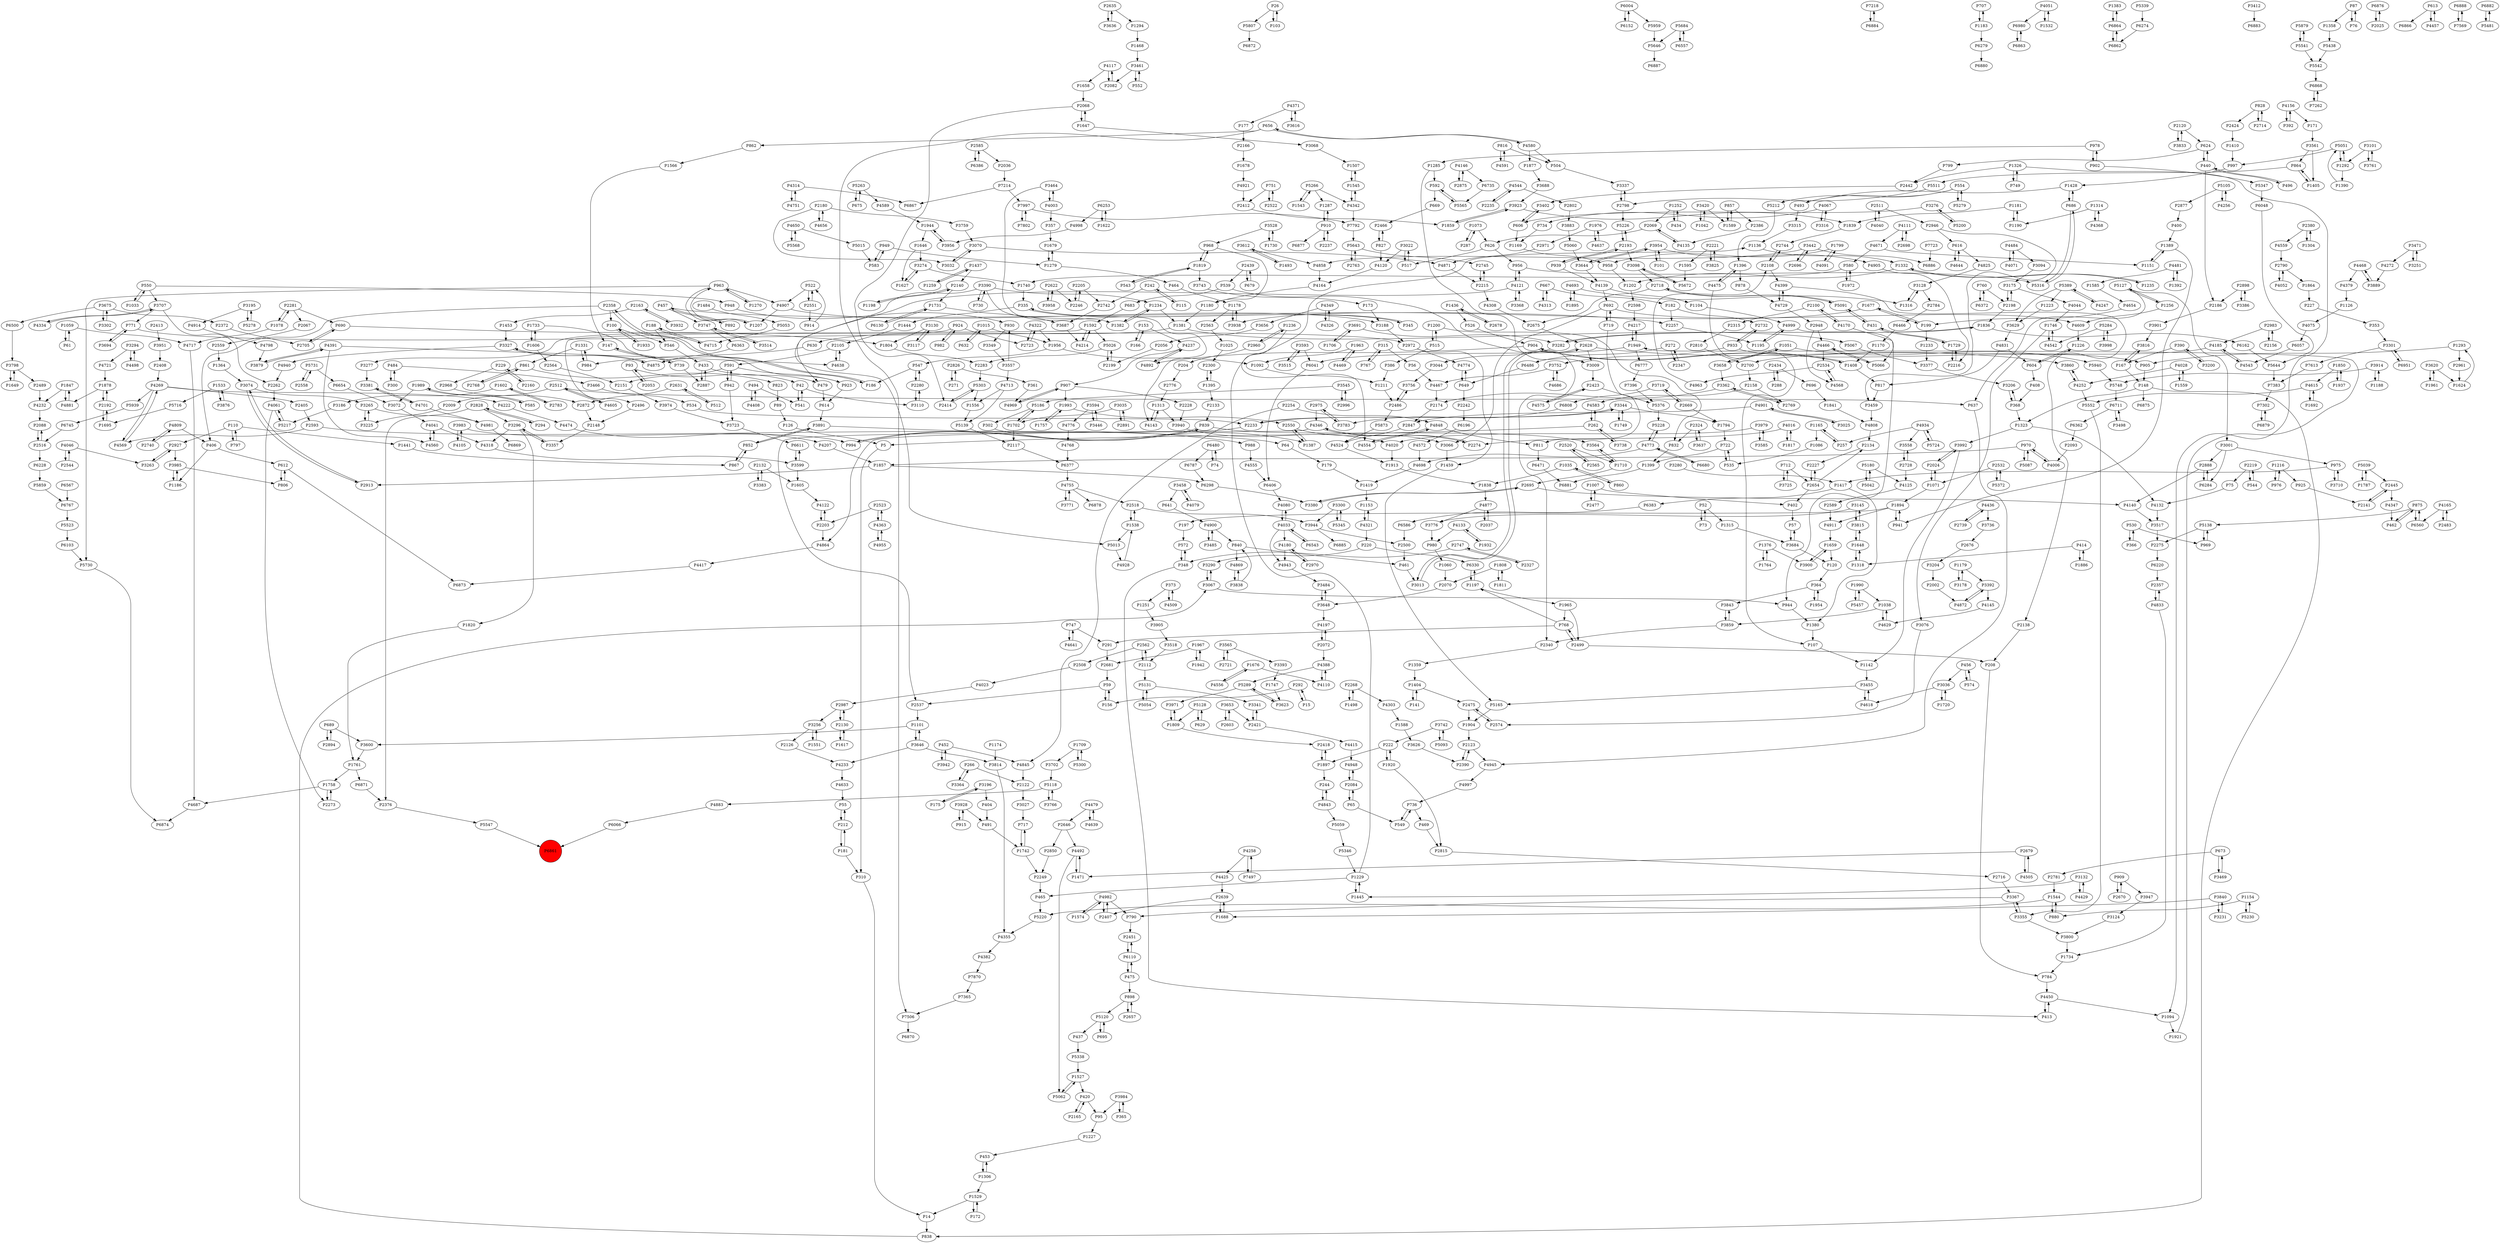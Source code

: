 digraph {
	P1428 -> P493
	P2442 -> P3402
	P1287 -> P910
	P4877 -> P2037
	P2072 -> P4197
	P2358 -> P100
	P3761 -> P3101
	P1709 -> P5300
	P1007 -> P2477
	P2358 -> P406
	P3196 -> P404
	P4143 -> P1313
	P3992 -> P2024
	P2961 -> P1624
	P1559 -> P4028
	P504 -> P3337
	P89 -> P126
	P4466 -> P5066
	P5568 -> P4650
	P3175 -> P2198
	P1007 -> P402
	P839 -> P994
	P1376 -> P1764
	P2523 -> P2203
	P4033 -> P4180
	P4197 -> P2072
	P2002 -> P4872
	P1252 -> P434
	P3702 -> P5118
	P14 -> P838
	P768 -> P1197
	P4020 -> P1913
	P1436 -> P526
	P3974 -> P3723
	P2728 -> P4125
	P3648 -> P4197
	P26 -> P5807
	P4140 -> P3517
	P4871 -> P2215
	P5062 -> P1527
	P1059 -> P61
	P4544 -> P2802
	P4222 -> P4474
	P2108 -> P4399
	P3302 -> P3675
	P534 -> P2233
	P1894 -> P197
	P335 -> P1444
	P1993 -> P1757
	P2669 -> P1794
	P3464 -> P4003
	P1731 -> P6130
	P1809 -> P2418
	P420 -> P2165
	P5087 -> P970
	P1404 -> P141
	P4715 -> P188
	P939 -> P4139
	P6767 -> P5523
	P4117 -> P1658
	P1897 -> P2418
	P898 -> P2657
	P6298 -> P3380
	P1877 -> P3688
	P457 -> P3747
	P2646 -> P2850
	P827 -> P2466
	P2551 -> P914
	P2423 -> P5376
	P2888 -> P6284
	P2281 -> P2067
	P1605 -> P4122
	P4755 -> P3771
	P1498 -> P2268
	P1841 -> P4808
	P1878 -> P2192
	P3274 -> P1627
	P4349 -> P4326
	P768 -> P2499
	P686 -> P5316
	P1710 -> P2695
	P3766 -> P5118
	P5131 -> P5054
	P4650 -> P5568
	P4997 -> P736
	P4052 -> P2790
	P6363 -> P4875
	P7383 -> P7302
	P4347 -> P462
	P3942 -> P452
	P4575 -> P2423
	P1622 -> P6253
	P1734 -> P784
	P2698 -> P4111
	P4505 -> P2679
	P1256 -> P4609
	P5716 -> P1695
	P4481 -> P1392
	P220 -> P3290
	P4798 -> P3879
	P390 -> P167
	P857 -> P2386
	P994 -> P839
	P592 -> P669
	P100 -> P1933
	P626 -> P956
	P2565 -> P2520
	P2946 -> P3459
	P3327 -> P4940
	P2268 -> P1498
	P2340 -> P1359
	P2280 -> P547
	P3442 -> P4858
	P5523 -> P6103
	P4474 -> P4207
	P1259 -> P1437
	P4943 -> P3484
	P1200 -> P832
	P272 -> P6486
	P4524 -> P1913
	P3742 -> P5093
	P6586 -> P2500
	P4934 -> P3558
	P949 -> P1279
	P2739 -> P4436
	P3265 -> P3225
	P2445 -> P2141
	P6004 -> P6152
	P1316 -> P3128
	P630 -> P984
	P3455 -> P5165
	P4363 -> P2523
	P1857 -> P6298
	P904 -> P1408
	P3688 -> P3923
	P4492 -> P1471
	P6103 -> P5730
	P3390 -> P5013
	P3251 -> P3471
	P357 -> P1679
	P3101 -> P3761
	P1659 -> P3900
	P3938 -> P1178
	P6879 -> P7302
	P541 -> P42
	P2551 -> P522
	P4170 -> P2100
	P1234 -> P1382
	P302 -> P1387
	P930 -> P3349
	P15 -> P292
	P3838 -> P4869
	P3984 -> P365
	P3124 -> P3800
	P4016 -> P2274
	P2123 -> P2390
	P2913 -> P3074
	P469 -> P2815
	P1417 -> P1380
	P4388 -> P5289
	P5066 -> P4466
	P3658 -> P1051
	P3393 -> P1747
	P1627 -> P3274
	P6611 -> P3599
	P1382 -> P1234
	P6220 -> P2357
	P5059 -> P5346
	P924 -> P982
	P5552 -> P3355
	P768 -> P291
	P484 -> P300
	P1405 -> P864
	P522 -> P4907
	P771 -> P2972
	P1292 -> P1390
	P580 -> P1972
	P2424 -> P1410
	P288 -> P2434
	P712 -> P3725
	P390 -> P3200
	P2249 -> P465
	P7214 -> P7997
	P291 -> P2681
	P4388 -> P4110
	P3001 -> P6284
	P1617 -> P2130
	P1364 -> P3074
	P4755 -> P2518
	P1094 -> P1921
	P1742 -> P2249
	P2380 -> P4559
	P3044 -> P3756
	P110 -> P1441
	P5105 -> P4256
	P1758 -> P2273
	P3001 -> P2888
	P5015 -> P583
	P1178 -> P2563
	P4185 -> P2700
	P624 -> P440
	P924 -> P2723
	P2747 -> P348
	P958 -> P1202
	P4572 -> P4698
	P2105 -> P591
	P2888 -> P4140
	P366 -> P530
	P1533 -> P5716
	P2875 -> P4146
	P153 -> P166
	P4436 -> P2739
	P4346 -> P2537
	P3710 -> P975
	P4945 -> P4997
	P1895 -> P4693
	P909 -> P2670
	P2654 -> P2227
	P3035 -> P2891
	P1602 -> P2783
	P3098 -> P2718
	P695 -> P5120
	P673 -> P3469
	P4892 -> P4237
	P335 -> P345
	P7997 -> P7792
	P266 -> P3364
	P1073 -> P287
	P3833 -> P2120
	P3594 -> P4776
	P3471 -> P4272
	P616 -> P4825
	P5731 -> P2558
	P2215 -> P4308
	P5 -> P310
	P4554 -> P4848
	P1154 -> P5230
	P1847 -> P4881
	P4774 -> P649
	P3771 -> P4755
	P3840 -> P3231
	P2718 -> P2675
	P2130 -> P2987
	P2216 -> P1729
	P197 -> P572
	P1990 -> P1038
	P3256 -> P1551
	P7218 -> P6884
	P6884 -> P7218
	P690 -> P1804
	P2972 -> P1459
	P1015 -> P1956
	P4146 -> P2875
	P1649 -> P3798
	P3694 -> P771
	P7997 -> P7802
	P95 -> P1227
	P1252 -> P2069
	P3859 -> P2340
	P6383 -> P6586
	P4580 -> P1877
	P4391 -> P3879
	P1015 -> P632
	P2523 -> P4363
	P1949 -> P6777
	P4314 -> P4751
	P2439 -> P679
	P1170 -> P1408
	P2927 -> P3985
	P1035 -> P860
	P3653 -> P2421
	P364 -> P1954
	P4877 -> P3776
	P3725 -> P712
	P892 -> P457
	P1595 -> P5672
	P2558 -> P5731
	P1677 -> P199
	P3752 -> P4467
	P6330 -> P1197
	P968 -> P1180
	P402 -> P57
	P3420 -> P1589
	P1545 -> P4342
	P1226 -> P604
	P4321 -> P220
	P683 -> P1592
	P1408 -> P904
	P4091 -> P1799
	P6480 -> P74
	P790 -> P2451
	P1313 -> P4143
	P3485 -> P4900
	P2744 -> P2108
	P3027 -> P717
	P526 -> P904
	P494 -> P4408
	P7396 -> P5376
	P1710 -> P3564
	P3743 -> P173
	P2205 -> P2742
	P707 -> P1183
	P5289 -> P3971
	P5959 -> P5646
	P6152 -> P6004
	P4326 -> P4349
	P910 -> P6877
	P5200 -> P3276
	P970 -> P4006
	P546 -> P433
	P2174 -> P2847
	P878 -> P4729
	P4170 -> P5066
	P4051 -> P6980
	P692 -> P719
	P686 -> P1428
	P1624 -> P1293
	P948 -> P930
	P591 -> P942
	P4003 -> P357
	P6711 -> P3498
	P167 -> P3816
	P1313 -> P3940
	P1538 -> P5013
	P1169 -> P958
	P4322 -> P1956
	P220 -> P6330
	P5565 -> P592
	P1878 -> P4881
	P57 -> P3684
	P1408 -> P817
	P5165 -> P1904
	P1285 -> P3009
	P4468 -> P3889
	P2550 -> P3066
	P2716 -> P3367
	P1592 -> P5026
	P110 -> P797
	P1799 -> P4091
	P5093 -> P3742
	P3561 -> P864
	P2414 -> P5303
	P262 -> P3738
	P4721 -> P1878
	P4023 -> P2987
	P491 -> P1742
	P3368 -> P4121
	P1976 -> P4637
	P1648 -> P3815
	P2585 -> P6386
	P2520 -> P1710
	P6066 -> P6861
	P4121 -> P3368
	P4121 -> P956
	P1761 -> P1758
	P1954 -> P364
	P6480 -> P6787
	P2439 -> P539
	P988 -> P4555
	P1331 -> P984
	P2273 -> P1758
	P73 -> P52
	P5091 -> P431
	P3392 -> P4145
	P4848 -> P4554
	P3128 -> P2784
	P4006 -> P970
	P408 -> P368
	P3637 -> P2324
	P2407 -> P4982
	P550 -> P3707
	P4864 -> P4417
	P3196 -> P175
	P272 -> P2347
	P3623 -> P5289
	P852 -> P867
	P3280 -> P1417
	P1179 -> P3178
	P1606 -> P1733
	P4075 -> P6057
	P3009 -> P2423
	P3296 -> P3357
	P2037 -> P4877
	P1183 -> P6279
	P182 -> P2732
	P2180 -> P3759
	P3446 -> P3594
	P1417 -> P6383
	P1035 -> P1838
	P4901 -> P3025
	P42 -> P541
	P6377 -> P4755
	P4346 -> P2274
	P1306 -> P453
	P2126 -> P4233
	P3565 -> P3393
	P2140 -> P1731
	P624 -> P799
	P3646 -> P1101
	P1507 -> P1545
	P6560 -> P875
	P2675 -> P2628
	P3364 -> P266
	P1383 -> P6864
	P3412 -> P6883
	P2165 -> P420
	P2315 -> P2810
	P5180 -> P4125
	P2740 -> P4809
	P1730 -> P3528
	P4469 -> P1963
	P1920 -> P222
	P2872 -> P2148
	P2562 -> P2508
	P6057 -> P4543
	P2357 -> P4833
	P861 -> P823
	P2203 -> P4864
	P4969 -> P907
	P4467 -> P2174
	P6274 -> P6862
	P530 -> P969
	P433 -> P479
	P2971 -> P4871
	P2728 -> P3558
	P1256 -> P5127
	P3905 -> P3518
	P816 -> P4591
	P368 -> P1323
	P5303 -> P1556
	P2802 -> P3883
	P2696 -> P3442
	P6253 -> P1622
	P6680 -> P4773
	P2300 -> P1395
	P4755 -> P6878
	P1702 -> P5186
	P1731 -> P3687
	P3130 -> P1804
	P1819 -> P3743
	P2327 -> P2747
	P939 -> P2193
	P1904 -> P2123
	P816 -> P504
	P3117 -> P3130
	P5042 -> P5180
	P4776 -> P4768
	P1747 -> P3623
	P616 -> P4644
	P3067 -> P944
	P3282 -> P1836
	P5807 -> P6872
	P2603 -> P3653
	P4105 -> P3983
	P2654 -> P2134
	P722 -> P1399
	P3954 -> P101
	P5284 -> P4542
	P2134 -> P2227
	P6372 -> P760
	P1761 -> P6871
	P5879 -> P5541
	P4825 -> P3128
	P4391 -> P4638
	P4999 -> P1195
	P3658 -> P3362
	P3900 -> P1659
	P1358 -> P5438
	P3798 -> P1649
	P3719 -> P6808
	P5684 -> P6557
	P456 -> P574
	P2676 -> P3204
	P530 -> P366
	P2512 -> P4605
	P612 -> P6873
	P4046 -> P3263
	P292 -> P15
	P547 -> P186
	P3461 -> P552
	P1092 -> P1211
	P6777 -> P7396
	P1746 -> P4542
	P3646 -> P4233
	P799 -> P2442
	P1179 -> P3392
	P751 -> P2522
	P300 -> P484
	P2894 -> P689
	P3675 -> P6500
	P656 -> P862
	P3036 -> P1720
	P1389 -> P1151
	P1086 -> P535
	P3616 -> P4371
	P4041 -> P4560
	P1692 -> P4615
	P1678 -> P4921
	P626 -> P517
	P2705 -> P690
	P1894 -> P941
	P4833 -> P1734
	P1961 -> P3620
	P739 -> P147
	P42 -> P3110
	P1235 -> P1332
	P4583 -> P262
	P440 -> P496
	P4125 -> P2589
	P1437 -> P2140
	P554 -> P493
	P689 -> P3600
	P2423 -> P4575
	P3951 -> P2408
	P4556 -> P1676
	P4120 -> P4164
	P3545 -> P2996
	P1658 -> P2068
	P465 -> P5220
	P87 -> P1358
	P65 -> P549
	P3691 -> P1706
	P4773 -> P6680
	P4033 -> P4943
	P1956 -> P1092
	P862 -> P1566
	P461 -> P3013
	P4256 -> P5105
	P3947 -> P3124
	P5748 -> P6711
	P861 -> P2768
	P3094 -> P3175
	P208 -> P784
	P2563 -> P1025
	P1956 -> P547
	P4509 -> P373
	P6876 -> P2025
	P4484 -> P4071
	P2025 -> P6876
	P2628 -> P3860
	P4693 -> P1316
	P2635 -> P3636
	P4544 -> P2235
	P5051 -> P997
	P2631 -> P512
	P52 -> P73
	P3110 -> P2280
	P3684 -> P120
	P2798 -> P3337
	P2828 -> P294
	P1468 -> P3461
	P5646 -> P6887
	P4751 -> P4314
	P413 -> P4450
	P2975 -> P3783
	P3646 -> P3814
	P365 -> P3984
	P5511 -> P2798
	P26 -> P103
	P4848 -> P811
	P2180 -> P4656
	P4342 -> P7792
	P2516 -> P6228
	P3979 -> P3585
	P963 -> P5730
	P736 -> P549
	P3175 -> P4044
	P2486 -> P5873
	P4637 -> P1976
	P452 -> P3942
	P734 -> P1169
	P4713 -> P1556
	P3594 -> P3446
	P4568 -> P2534
	P244 -> P4843
	P2158 -> P4583
	P2593 -> P64
	P613 -> P6866
	P583 -> P949
	P3891 -> P988
	P2776 -> P1313
	P2574 -> P2475
	P4269 -> P4222
	P4639 -> P4479
	P5091 -> P2718
	P515 -> P1200
	P5228 -> P4773
	P4269 -> P5939
	P907 -> P4969
	P904 -> P4892
	P2898 -> P3386
	P2140 -> P1198
	P2622 -> P3958
	P4591 -> P816
	P3274 -> P1740
	P4033 -> P4080
	P1864 -> P227
	P1165 -> P1086
	P1183 -> P707
	P2193 -> P3098
	P315 -> P56
	P5105 -> P2877
	P171 -> P3561
	P3983 -> P994
	P4858 -> P4164
	P186 -> P2358
	P3707 -> P4334
	P1304 -> P2380
	P6162 -> P5644
	P1285 -> P592
	P7262 -> P6868
	P6862 -> P6864
	P2593 -> P4569
	P2511 -> P2946
	P2072 -> P4388
	P550 -> P948
	P5724 -> P4934
	P4609 -> P1226
	P2483 -> P4165
	P6888 -> P7569
	P5859 -> P6767
	P1445 -> P1229
	P2635 -> P1294
	P2589 -> P4911
	P1197 -> P1965
	P3327 -> P4875
	P93 -> P42
	P1236 -> P2960
	P4067 -> P3316
	P942 -> P591
	P2489 -> P4232
	P550 -> P1033
	P4955 -> P4363
	P4881 -> P1847
	P147 -> P739
	P1202 -> P2598
	P1679 -> P1279
	P3752 -> P4686
	P4040 -> P2511
	P3032 -> P3070
	P3367 -> P3355
	P543 -> P1819
	P6654 -> P3072
	P1920 -> P2815
	P2714 -> P828
	P1729 -> P431
	P656 -> P7506
	P2987 -> P3256
	P4165 -> P6560
	P5339 -> P6274
	P103 -> P26
	P1180 -> P1381
	P2598 -> P4217
	P2421 -> P3341
	P3940 -> P4020
	P3263 -> P2927
	P1894 -> P4911
	P400 -> P1389
	P1294 -> P1468
	P1437 -> P1259
	P3984 -> P95
	P5230 -> P1154
	P2987 -> P2130
	P3914 -> P5748
	P3815 -> P1648
	P2268 -> P4303
	P1292 -> P5051
	P4041 -> P4318
	P2386 -> P4135
	P7497 -> P4258
	P7365 -> P7506
	P5939 -> P6745
	P2500 -> P461
	P817 -> P3459
	P3653 -> P2603
	P2372 -> P2705
	P1989 -> P3072
	P2132 -> P1605
	P1326 -> P749
	P4247 -> P5389
	P2105 -> P4638
	P4928 -> P1538
	P933 -> P905
	P1538 -> P2518
	P6253 -> P4998
	P3195 -> P4914
	P3066 -> P1459
	P2193 -> P939
	P719 -> P811
	P1543 -> P5266
	P1648 -> P1318
	P3128 -> P1316
	P522 -> P2551
	P3067 -> P3290
	P76 -> P87
	P6466 -> P1170
	P1126 -> P4075
	P1453 -> P3327
	P2163 -> P1453
	P5026 -> P2283
	P3458 -> P4079
	P3290 -> P3067
	P2544 -> P4046
	P2960 -> P1236
	P1293 -> P905
	P2198 -> P3175
	P2192 -> P1695
	P2376 -> P5547
	P1441 -> P867
	P315 -> P767
	P153 -> P4237
	P1104 -> P4999
	P978 -> P902
	P1181 -> P1190
	P3377 -> P3206
	P294 -> P2828
	P2559 -> P1364
	P2405 -> P2593
	P2466 -> P827
	P2024 -> P1071
	P1033 -> P550
	P2228 -> P3940
	P3956 -> P1944
	P4905 -> P2216
	P3025 -> P4901
	P3301 -> P6951
	P2082 -> P4117
	P3687 -> P4214
	P2970 -> P4180
	P5051 -> P1292
	P4028 -> P4252
	P3442 -> P6886
	P2877 -> P400
	P6471 -> P6881
	P1592 -> P2496
	P1323 -> P4132
	P494 -> P541
	P5266 -> P1287
	P1592 -> P4214
	P3825 -> P2221
	P3747 -> P6363
	P5120 -> P695
	P949 -> P583
	P898 -> P5120
	P2237 -> P910
	P2781 -> P1544
	P3296 -> P1820
	P3098 -> P5672
	P287 -> P1073
	P3859 -> P3843
	P2768 -> P861
	P3518 -> P2112
	P1585 -> P4654
	P222 -> P1897
	P3901 -> P3816
	P4808 -> P2134
	P1545 -> P1507
	P4907 -> P3188
	P3675 -> P2372
	P2100 -> P2315
	P2670 -> P909
	P2723 -> P4322
	P5389 -> P3629
	P5542 -> P6868
	P4269 -> P2405
	P614 -> P3891
	P5139 -> P2117
	P6864 -> P1383
	P3068 -> P1507
	P749 -> P1326
	P6130 -> P1731
	P910 -> P1287
	P2678 -> P1436
	P4934 -> P257
	P592 -> P5565
	P970 -> P1857
	P1602 -> P3186
	P3132 -> P1445
	P6871 -> P2376
	P1151 -> P1389
	P3296 -> P4318
	P262 -> P4583
	P1709 -> P3702
	P2024 -> P3992
	P4111 -> P4671
	P2718 -> P5091
	P2068 -> P1647
	P404 -> P491
	P4569 -> P4269
	P222 -> P1920
	P1404 -> P2475
	P4901 -> P2847
	P120 -> P364
	P6711 -> P6362
	P4982 -> P790
	P2695 -> P4140
	P606 -> P1169
	P4701 -> P4981
	P2960 -> P204
	P2518 -> P3944
	P1944 -> P3956
	P3225 -> P3265
	P6041 -> P6406
	P212 -> P55
	P4479 -> P4639
	P673 -> P2781
	P4003 -> P3464
	P2520 -> P2565
	P115 -> P242
	P2518 -> P1538
	P56 -> P4467
	P3315 -> P1136
	P166 -> P153
	P1967 -> P2681
	P1181 -> P1839
	P2639 -> P2407
	P606 -> P3402
	P4156 -> P171
	P679 -> P2439
	P3390 -> P1382
	P4729 -> P2948
	P3985 -> P1186
	P4233 -> P4633
	P2550 -> P1387
	P1820 -> P1761
	P5300 -> P1709
	P3599 -> P6611
	P310 -> P14
	P747 -> P4641
	P204 -> P2776
	P2186 -> P3901
	P1972 -> P580
	P717 -> P1742
	P1532 -> P4051
	P4146 -> P6735
	P969 -> P5138
	P2508 -> P4023
	P852 -> P3891
	P1989 -> P585
	P5672 -> P3098
	P5940 -> P5748
	P4914 -> P4798
	P75 -> P4132
	P1190 -> P1181
	P5873 -> P4524
	P1211 -> P2486
	P4133 -> P1932
	P1921 -> P1949
	P2850 -> P2249
	P3188 -> P2972
	P1315 -> P3684
	P6196 -> P4572
	P4061 -> P2273
	P2219 -> P544
	P667 -> P182
	P760 -> P2198
	P6110 -> P475
	P5541 -> P5542
	P2108 -> P2744
	P902 -> P5347
	P1165 -> P257
	P3282 -> P3044
	P172 -> P1529
	P554 -> P5279
	P3195 -> P5278
	P4481 -> P1585
	P4408 -> P494
	P1646 -> P3274
	P4111 -> P2698
	P604 -> P1226
	P574 -> P456
	P3691 -> P3282
	P3620 -> P1624
	P2088 -> P2516
	P3838 -> P840
	P1399 -> P6881
	P811 -> P6471
	P840 -> P461
	P515 -> P386
	P3954 -> P4905
	P1574 -> P4982
	P1804 -> P2283
	P1234 -> P1381
	P2562 -> P2112
	P1746 -> P3076
	P2534 -> P4963
	P6110 -> P2451
	P2084 -> P65
	P4729 -> P4399
	P52 -> P1315
	P5289 -> P3623
	P2130 -> P1617
	P2522 -> P751
	P2254 -> P4845
	P2763 -> P5643
	P2009 -> P3225
	P2679 -> P4505
	P3362 -> P2769
	P4232 -> P2088
	P3883 -> P5060
	P2056 -> P2199
	P1749 -> P3344
	P4809 -> P2740
	P1101 -> P3600
	P2227 -> P2654
	P440 -> P2186
	P3891 -> P852
	P3383 -> P2132
	P1937 -> P1850
	P199 -> P1677
	P6745 -> P2516
	P1251 -> P3905
	P3564 -> P1710
	P875 -> P462
	P2221 -> P1595
	P4121 -> P479
	P1551 -> P3256
	P3022 -> P4120
	P1965 -> P768
	P1963 -> P4469
	P5118 -> P3766
	P5060 -> P3644
	P414 -> P1318
	P1153 -> P4321
	P982 -> P924
	P4117 -> P2082
	P2123 -> P4945
	P4845 -> P2122
	P126 -> P5
	P1174 -> P3814
	P2120 -> P624
	P364 -> P3843
	P2198 -> P1836
	P74 -> P6480
	P914 -> P522
	P547 -> P2280
	P4436 -> P3736
	P179 -> P1419
	P1078 -> P4717
	P984 -> P1331
	P3958 -> P2622
	P4214 -> P1592
	P1227 -> P453
	P1071 -> P1894
	P406 -> P612
	P1216 -> P925
	P4650 -> P5015
	P689 -> P2894
	P915 -> P3928
	P907 -> P1993
	P580 -> P1740
	P59 -> P2537
	P860 -> P1035
	P3186 -> P5217
	P5026 -> P2199
	P784 -> P4450
	P242 -> P2742
	P496 -> P440
	P1306 -> P1529
	P1544 -> P880
	P649 -> P2242
	P3923 -> P1839
	P907 -> P2228
	P909 -> P3947
	P3341 -> P2421
	P823 -> P89
	P257 -> P1165
	P3013 -> P2628
	P4644 -> P616
	P101 -> P3954
	P5278 -> P3195
	P453 -> P1306
	P1154 -> P880
	P1396 -> P4475
	P2828 -> P2376
	P2274 -> P4346
	P2445 -> P4347
	P3944 -> P6885
	P857 -> P1589
	P2975 -> P4346
	P5644 -> P7383
	P3277 -> P3381
	P3889 -> P4468
	P2769 -> P3362
	P3357 -> P3296
	P4139 -> P692
	P1527 -> P5062
	P5541 -> P5879
	P4145 -> P4629
	P612 -> P806
	P910 -> P2237
	P4638 -> P2105
	P1419 -> P1153
	P1740 -> P335
	P6048 -> P5644
	P2486 -> P3756
	P5372 -> P2532
	P2408 -> P4269
	P3528 -> P1730
	P2122 -> P3027
	P3515 -> P3593
	P2380 -> P1304
	P4831 -> P817
	P5316 -> P686
	P4693 -> P1895
	P1676 -> P4110
	P4963 -> P2108
	P3355 -> P3367
	P3558 -> P2728
	P4371 -> P177
	P2639 -> P1688
	P1195 -> P4999
	P1527 -> P420
	P902 -> P978
	P3600 -> P1761
	P2412 -> P1859
	P2156 -> P2983
	P1932 -> P4133
	P667 -> P4313
	P6864 -> P6862
	P6567 -> P6767
	P1025 -> P2300
	P3256 -> P2126
	P4080 -> P4033
	P6735 -> P5565
	P3719 -> P2669
	P3798 -> P2489
	P1178 -> P3938
	P5186 -> P302
	P4313 -> P667
	P406 -> P1186
	P5118 -> P4883
	P4399 -> P2138
	P3466 -> P534
	P2810 -> P2700
	P1886 -> P414
	P2163 -> P3932
	P1566 -> P147
	P6386 -> P2585
	P440 -> P624
	P1293 -> P2961
	P730 -> P3390
	P1136 -> P1332
	P963 -> P4907
	P177 -> P2166
	P3612 -> P1493
	P475 -> P898
	P692 -> P4609
	P5389 -> P1223
	P956 -> P5316
	P4133 -> P980
	P4342 -> P1545
	P4318 -> P3599
	P2233 -> P3344
	P3684 -> P57
	P3200 -> P390
	P1436 -> P2678
	P4872 -> P3392
	P4207 -> P1857
	P6557 -> P5684
	P2215 -> P2745
	P348 -> P572
	P2826 -> P361
	P3076 -> P2574
	P1207 -> P963
	P475 -> P6110
	P2631 -> P2872
	P3979 -> P4020
	P148 -> P6875
	P4687 -> P6874
	P3815 -> P3145
	P3498 -> P6711
	P3944 -> P2500
	P457 -> P892
	P262 -> P5
	P2646 -> P4492
	P4272 -> P3889
	P1279 -> P1679
	P3928 -> P491
	P1395 -> P2133
	P4686 -> P3752
	P760 -> P6372
	P1060 -> P2070
	P457 -> P2257
	P2100 -> P4170
	P3344 -> P1794
	P3145 -> P3776
	P4701 -> P3381
	P1742 -> P717
	P1051 -> P5940
	P348 -> P413
	P1318 -> P1648
	P1229 -> P1445
	P7870 -> P7365
	P3514 -> P3747
	P2669 -> P3719
	P1729 -> P2216
	P188 -> P546
	P4258 -> P7497
	P1799 -> P958
	P4164 -> P1180
	P3971 -> P1809
	P4061 -> P5217
	P3392 -> P4872
	P3362 -> P2174
	P1993 -> P2550
	P1038 -> P4629
	P2281 -> P1078
	P5131 -> P3341
	P2983 -> P4185
	P6980 -> P6863
	P6543 -> P4033
	P1556 -> P5139
	P1381 -> P630
	P3204 -> P2002
	P3035 -> P1702
	P3381 -> P4701
	P5279 -> P554
	P4252 -> P3860
	P2203 -> P4122
	P188 -> P4715
	P1787 -> P5039
	P2148 -> P3357
	P5138 -> P2275
	P1859 -> P3923
	P933 -> P2732
	P4900 -> P840
	P4998 -> P3956
	P2887 -> P433
	P1326 -> P1094
	P368 -> P3206
	P373 -> P1251
	P3557 -> P4713
	P554 -> P5212
	P6406 -> P4080
	P1758 -> P4687
	P535 -> P722
	P2742 -> P3687
	P4589 -> P1944
	P5053 -> P4715
	P1390 -> P5051
	P4382 -> P7870
	P1942 -> P1967
	P4921 -> P2412
	P1695 -> P2192
	P4016 -> P1817
	P4629 -> P1038
	P2280 -> P3110
	P3294 -> P4721
	P6882 -> P5481
	P199 -> P1233
	P5338 -> P1527
	P2496 -> P2148
	P2151 -> P3974
	P2537 -> P1101
	P944 -> P1380
	P59 -> P156
	P978 -> P1285
	P1197 -> P6330
	P3675 -> P3302
	P3636 -> P2635
	P4071 -> P4484
	P2221 -> P3825
	P3459 -> P4808
	P2084 -> P4948
	P3074 -> P3265
	P3471 -> P3251
	P2117 -> P6377
	P3300 -> P5345
	P5684 -> P5646
	P2948 -> P4466
	P2180 -> P3032
	P544 -> P2219
	P3742 -> P222
	P4907 -> P1207
	P5263 -> P4589
	P6228 -> P5859
	P4940 -> P2262
	P2132 -> P3383
	P1949 -> P6041
	P3561 -> P1405
	P3072 -> P4041
	P1216 -> P976
	P464 -> P1178
	P2138 -> P208
	P2983 -> P2156
	P4948 -> P2084
	P7302 -> P6879
	P2972 -> P4774
	P2499 -> P208
	P433 -> P2887
	P5481 -> P6882
	P6808 -> P3783
	P7802 -> P7997
	P5438 -> P5542
	P3402 -> P606
	P2679 -> P1471
	P1808 -> P2070
	P1380 -> P107
	P1976 -> P2971
	P3276 -> P606
	P690 -> P2705
	P747 -> P291
	P4466 -> P2534
	P1811 -> P1808
	P1314 -> P4368
	P3367 -> P790
	P5547 -> P6861
	P1323 -> P3992
	P1270 -> P963
	P4671 -> P1151
	P373 -> P4509
	P5263 -> P675
	P2112 -> P2562
	P1392 -> P4481
	P2732 -> P933
	P3265 -> P4981
	P832 -> P1399
	P3380 -> P2695
	P4560 -> P4041
	P1819 -> P543
	P1588 -> P3626
	P173 -> P3188
	P1071 -> P2024
	P2564 -> P2151
	P3876 -> P1533
	P3344 -> P2233
	P414 -> P1886
	P3629 -> P4831
	P4843 -> P5059
	P4180 -> P2970
	P968 -> P1819
	P806 -> P612
	P7792 -> P5643
	P479 -> P614
	P3355 -> P3800
	P3484 -> P3648
	P2790 -> P1864
	P345 -> P335
	P2347 -> P272
	P2275 -> P6220
	P2242 -> P6196
	P3626 -> P2390
	P4450 -> P1094
	P1990 -> P5457
	P1702 -> P2117
	P4363 -> P4955
	P2790 -> P4052
	P980 -> P1060
	P5643 -> P2763
	P3455 -> P4618
	P976 -> P1216
	P2324 -> P3637
	P4051 -> P1532
	P3344 -> P1749
	P2654 -> P402
	P3759 -> P3070
	P4809 -> P406
	P637 -> P4945
	P4618 -> P3455
	P431 -> P5091
	P517 -> P3022
	P1389 -> P941
	P2585 -> P2036
	P1038 -> P3859
	P2160 -> P229
	P3656 -> P2056
	P2257 -> P1195
	P4656 -> P2180
	P1078 -> P2281
	P875 -> P5138
	P1529 -> P14
	P4475 -> P1396
	P55 -> P212
	P2783 -> P1602
	P3316 -> P4067
	P3840 -> P1688
	P93 -> P2053
	P3843 -> P3859
	P632 -> P1015
	P549 -> P736
	P456 -> P3036
	P181 -> P310
	P3860 -> P4252
	P4615 -> P5552
	P4314 -> P6867
	P4046 -> P2544
	P591 -> P923
	P2036 -> P7214
	P2451 -> P6110
	P3294 -> P4498
	P1850 -> P4615
	P3517 -> P2275
	P5127 -> P637
	P4654 -> P199
	P864 -> P5511
	P4033 -> P6543
	P3783 -> P2975
	P975 -> P1417
	P181 -> P212
	P167 -> P148
	P3442 -> P2696
	P4717 -> P4687
	P828 -> P2424
	P2828 -> P3296
	P242 -> P115
	P4399 -> P4729
	P613 -> P4457
	P65 -> P2084
	P6868 -> P7262
	P3747 -> P3514
	P2747 -> P2327
	P227 -> P353
	P1676 -> P4556
	P3814 -> P4355
	P4492 -> P5062
	P4773 -> P4698
	P2700 -> P2158
	P4999 -> P944
	P5128 -> P1809
	P2418 -> P1897
	P2141 -> P2445
	P905 -> P148
	P4349 -> P3656
	P5376 -> P5228
	P3206 -> P368
	P2477 -> P1007
	P970 -> P5087
	P1647 -> P3068
	P5039 -> P1787
	P493 -> P3315
	P5643 -> P2745
	P4237 -> P4892
	P1200 -> P515
	P2695 -> P3380
	P1410 -> P997
	P2070 -> P3648
	P4371 -> P3616
	P2219 -> P75
	P353 -> P3301
	P3776 -> P980
	P712 -> P2654
	P229 -> P2968
	P3276 -> P5200
	P2681 -> P59
	P6951 -> P3301
	P3620 -> P1961
	P827 -> P4120
	P696 -> P1841
	P6004 -> P5959
	P5266 -> P1543
	P3914 -> P1188
	P4217 -> P1949
	P1493 -> P3612
	P5120 -> P437
	P431 -> P1729
	P1897 -> P244
	P2499 -> P768
	P2532 -> P5372
	P4165 -> P2483
	P1706 -> P3691
	P1188 -> P3914
	P875 -> P6560
	P6787 -> P6298
	P6362 -> P2093
	P3723 -> P6611
	P3644 -> P3954
	P3738 -> P262
	P1808 -> P1811
	P2390 -> P2123
	P6284 -> P2888
	P2511 -> P4040
	P3923 -> P1859
	P867 -> P852
	P736 -> P469
	P5180 -> P5042
	P2927 -> P3263
	P4269 -> P4569
	P4475 -> P107
	P975 -> P3710
	P2968 -> P2872
	P3130 -> P3117
	P1042 -> P3420
	P3557 -> P930
	P1757 -> P1993
	P437 -> P5338
	P5039 -> P2445
	P1794 -> P722
	P1764 -> P1376
	P7723 -> P6886
	P4641 -> P747
	P4698 -> P1419
	P2826 -> P271
	P3337 -> P2798
	P1331 -> P861
	P4833 -> P2357
	P1332 -> P1235
	P5266 -> P4342
	P148 -> P838
	P4079 -> P3458
	P3593 -> P6041
	P1836 -> P3282
	P7506 -> P6870
	P3998 -> P5284
	P1963 -> P1092
	P767 -> P315
	P4875 -> P3327
	P1944 -> P1646
	P2948 -> P4568
	P7214 -> P6867
	P1381 -> P5067
	P3464 -> P4143
	P1223 -> P3629
	P4498 -> P3294
	P3707 -> P2262
	P2324 -> P832
	P1933 -> P100
	P3800 -> P1734
	P1733 -> P923
	P7613 -> P7383
	P2205 -> P2246
	P5067 -> P3377
	P484 -> P3466
	P3420 -> P1042
	P4831 -> P604
	P722 -> P535
	P3458 -> P641
	P4843 -> P244
	P156 -> P59
	P2069 -> P626
	P2946 -> P616
	P87 -> P76
	P649 -> P4774
	P2622 -> P2246
	P4981 -> P6869
	P3593 -> P3515
	P924 -> P3277
	P3585 -> P3979
	P4258 -> P4425
	P1332 -> P1202
	P1326 -> P2442
	P2898 -> P2186
	P5284 -> P3998
	P4457 -> P613
	P2192 -> P1878
	P669 -> P2466
	P271 -> P2826
	P1688 -> P2639
	P4110 -> P4388
	P2120 -> P3833
	P1817 -> P4016
	P1428 -> P686
	P3036 -> P4618
	P840 -> P4869
	P4185 -> P4543
	P4605 -> P2512
	P1847 -> P4232
	P1733 -> P1606
	P2413 -> P3951
	P1659 -> P120
	P229 -> P2160
	P1965 -> P2499
	P4139 -> P1104
	P4391 -> P4560
	P4303 -> P1588
	P2358 -> P186
	P452 -> P4845
	P4028 -> P1559
	P797 -> P110
	P880 -> P1544
	P3992 -> P1142
	P1589 -> P857
	P3599 -> P1605
	P3612 -> P4858
	P771 -> P3694
	P392 -> P4156
	P2246 -> P2205
	P4135 -> P2069
	P1529 -> P172
	P1484 -> P5053
	P1459 -> P5165
	P462 -> P875
	P839 -> P3564
	P6486 -> P649
	P1819 -> P968
	P1396 -> P878
	P4252 -> P5552
	P4869 -> P3838
	P3132 -> P4429
	P3386 -> P2898
	P2532 -> P1071
	P552 -> P3461
	P512 -> P2631
	P3816 -> P167
	P997 -> P1428
	P5127 -> P3001
	P107 -> P1142
	P2283 -> P5303
	P420 -> P95
	P572 -> P348
	P3954 -> P3644
	P1142 -> P3455
	P5730 -> P6874
	P923 -> P614
	P3074 -> P2913
	P4543 -> P4185
	P3001 -> P975
	P3736 -> P2676
	P3390 -> P730
	P4559 -> P2790
	P1314 -> P1190
	P4934 -> P5724
	P3879 -> P4391
	P838 -> P3067
	P292 -> P156
	P5217 -> P4061
	P963 -> P1207
	P4429 -> P3132
	P4180 -> P4943
	P5347 -> P6048
	P4132 -> P3517
	P5220 -> P4355
	P2199 -> P5026
	P3469 -> P673
	P4479 -> P2646
	P5346 -> P1229
	P100 -> P546
	P4334 -> P3707
	P1838 -> P4877
	P386 -> P1211
	P3545 -> P5186
	P2434 -> P696
	P2053 -> P93
	P4633 -> P55
	P4542 -> P1746
	P2512 -> P637
	P434 -> P1252
	P5013 -> P4928
	P1836 -> P6162
	P3145 -> P3815
	P5127 -> P1256
	P1857 -> P2913
	P2516 -> P2088
	P5212 -> P1396
	P864 -> P1405
	P148 -> P1323
	P1101 -> P3646
	P4911 -> P1659
	P3101 -> P1292
	P1606 -> P2564
	P5389 -> P4247
	P4982 -> P1574
	P3565 -> P2721
	P1059 -> P4717
	P5226 -> P2193
	P2628 -> P3013
	P3648 -> P3484
	P2996 -> P3545
	P3928 -> P915
	P4580 -> P656
	P2475 -> P2574
	P629 -> P5128
	P4468 -> P4379
	P4122 -> P2203
	P4237 -> P907
	P61 -> P1059
	P2534 -> P4568
	P1949 -> P4217
	P1677 -> P3938
	P4484 -> P3094
	P3528 -> P968
	P3178 -> P1179
	P4773 -> P5228
	P361 -> P4969
	P1198 -> P2140
	P2166 -> P1678
	P4982 -> P2407
	P4580 -> P504
	P2798 -> P5226
	P5303 -> P2414
	P5186 -> P1702
	P4768 -> P6377
	P4450 -> P413
	P5457 -> P1990
	P2158 -> P2769
	P1387 -> P2550
	P6863 -> P6980
	P3707 -> P771
	P2262 -> P4061
	P1395 -> P2300
	P1186 -> P3985
	P1236 -> P4554
	P4322 -> P2723
	P3983 -> P4105
	P656 -> P4580
	P751 -> P2412
	P6279 -> P6880
	P4156 -> P392
	P1646 -> P1627
	P1229 -> P1136
	P2254 -> P4848
	P942 -> P3723
	P4379 -> P1126
	P4883 -> P6066
	P2847 -> P4524
	P1359 -> P1404
	P4417 -> P6873
	P1279 -> P464
	P3756 -> P2486
	P692 -> P3066
	P4368 -> P1314
	P1533 -> P3876
	P4900 -> P3485
	P2891 -> P3035
	P3022 -> P517
	P212 -> P181
	P4615 -> P1692
	P2068 -> P2414
	P2421 -> P4415
	P175 -> P3196
	P3644 -> P4139
	P539 -> P683
	P2069 -> P4135
	P1233 -> P3377
	P675 -> P5263
	P266 -> P2122
	P3349 -> P3557
	P4067 -> P734
	P963 -> P1270
	P3932 -> P2163
	P110 -> P2927
	P2721 -> P3565
	P2657 -> P898
	P2475 -> P1904
	P3461 -> P2082
	P4425 -> P2639
	P3301 -> P7613
	P4555 -> P6406
	P182 -> P2257
	P2193 -> P5226
	P2784 -> P6466
	P739 -> P2887
	P4671 -> P580
	P2512 -> P2009
	P2112 -> P5131
	P2093 -> P4006
	P1647 -> P2068
	P64 -> P179
	P3070 -> P3032
	P3231 -> P3840
	P6500 -> P3798
	P1720 -> P3036
	P2233 -> P4864
	P2815 -> P2716
	P1839 -> P2744
	P1471 -> P4492
	P3390 -> P1234
	P4321 -> P1153
	P1544 -> P5220
	P4044 -> P1746
	P719 -> P692
	P5128 -> P629
	P2434 -> P288
	P4355 -> P4382
	P925 -> P2141
	P2067 -> P2559
	P828 -> P2714
	P2235 -> P4544
	P4713 -> P5139
	P2745 -> P2215
	P4415 -> P4948
	P1229 -> P465
	P591 -> P2151
	P1850 -> P1937
	P3070 -> P4871
	P5138 -> P969
	P933 -> P3752
	P7569 -> P6888
	P5054 -> P5131
	P956 -> P4121
	P2133 -> P839
	P604 -> P408
	P5345 -> P3300
	P1444 -> P2105
	P1809 -> P3971
	P641 -> P4900
	P585 -> P1989
	P1376 -> P3900
	P5731 -> P6654
	P1051 -> P3658
	P2281 -> P690
	P1967 -> P1942
	P941 -> P1894
	P1073 -> P626
	P539 -> P2340
	P3985 -> P806
	P2628 -> P3009
	P4308 -> P2675
	P3300 -> P3944
	P1913 -> P1838
	P141 -> P1404
	P6861 [shape=circle]
	P6861 [style=filled]
	P6861 [fillcolor=red]
}